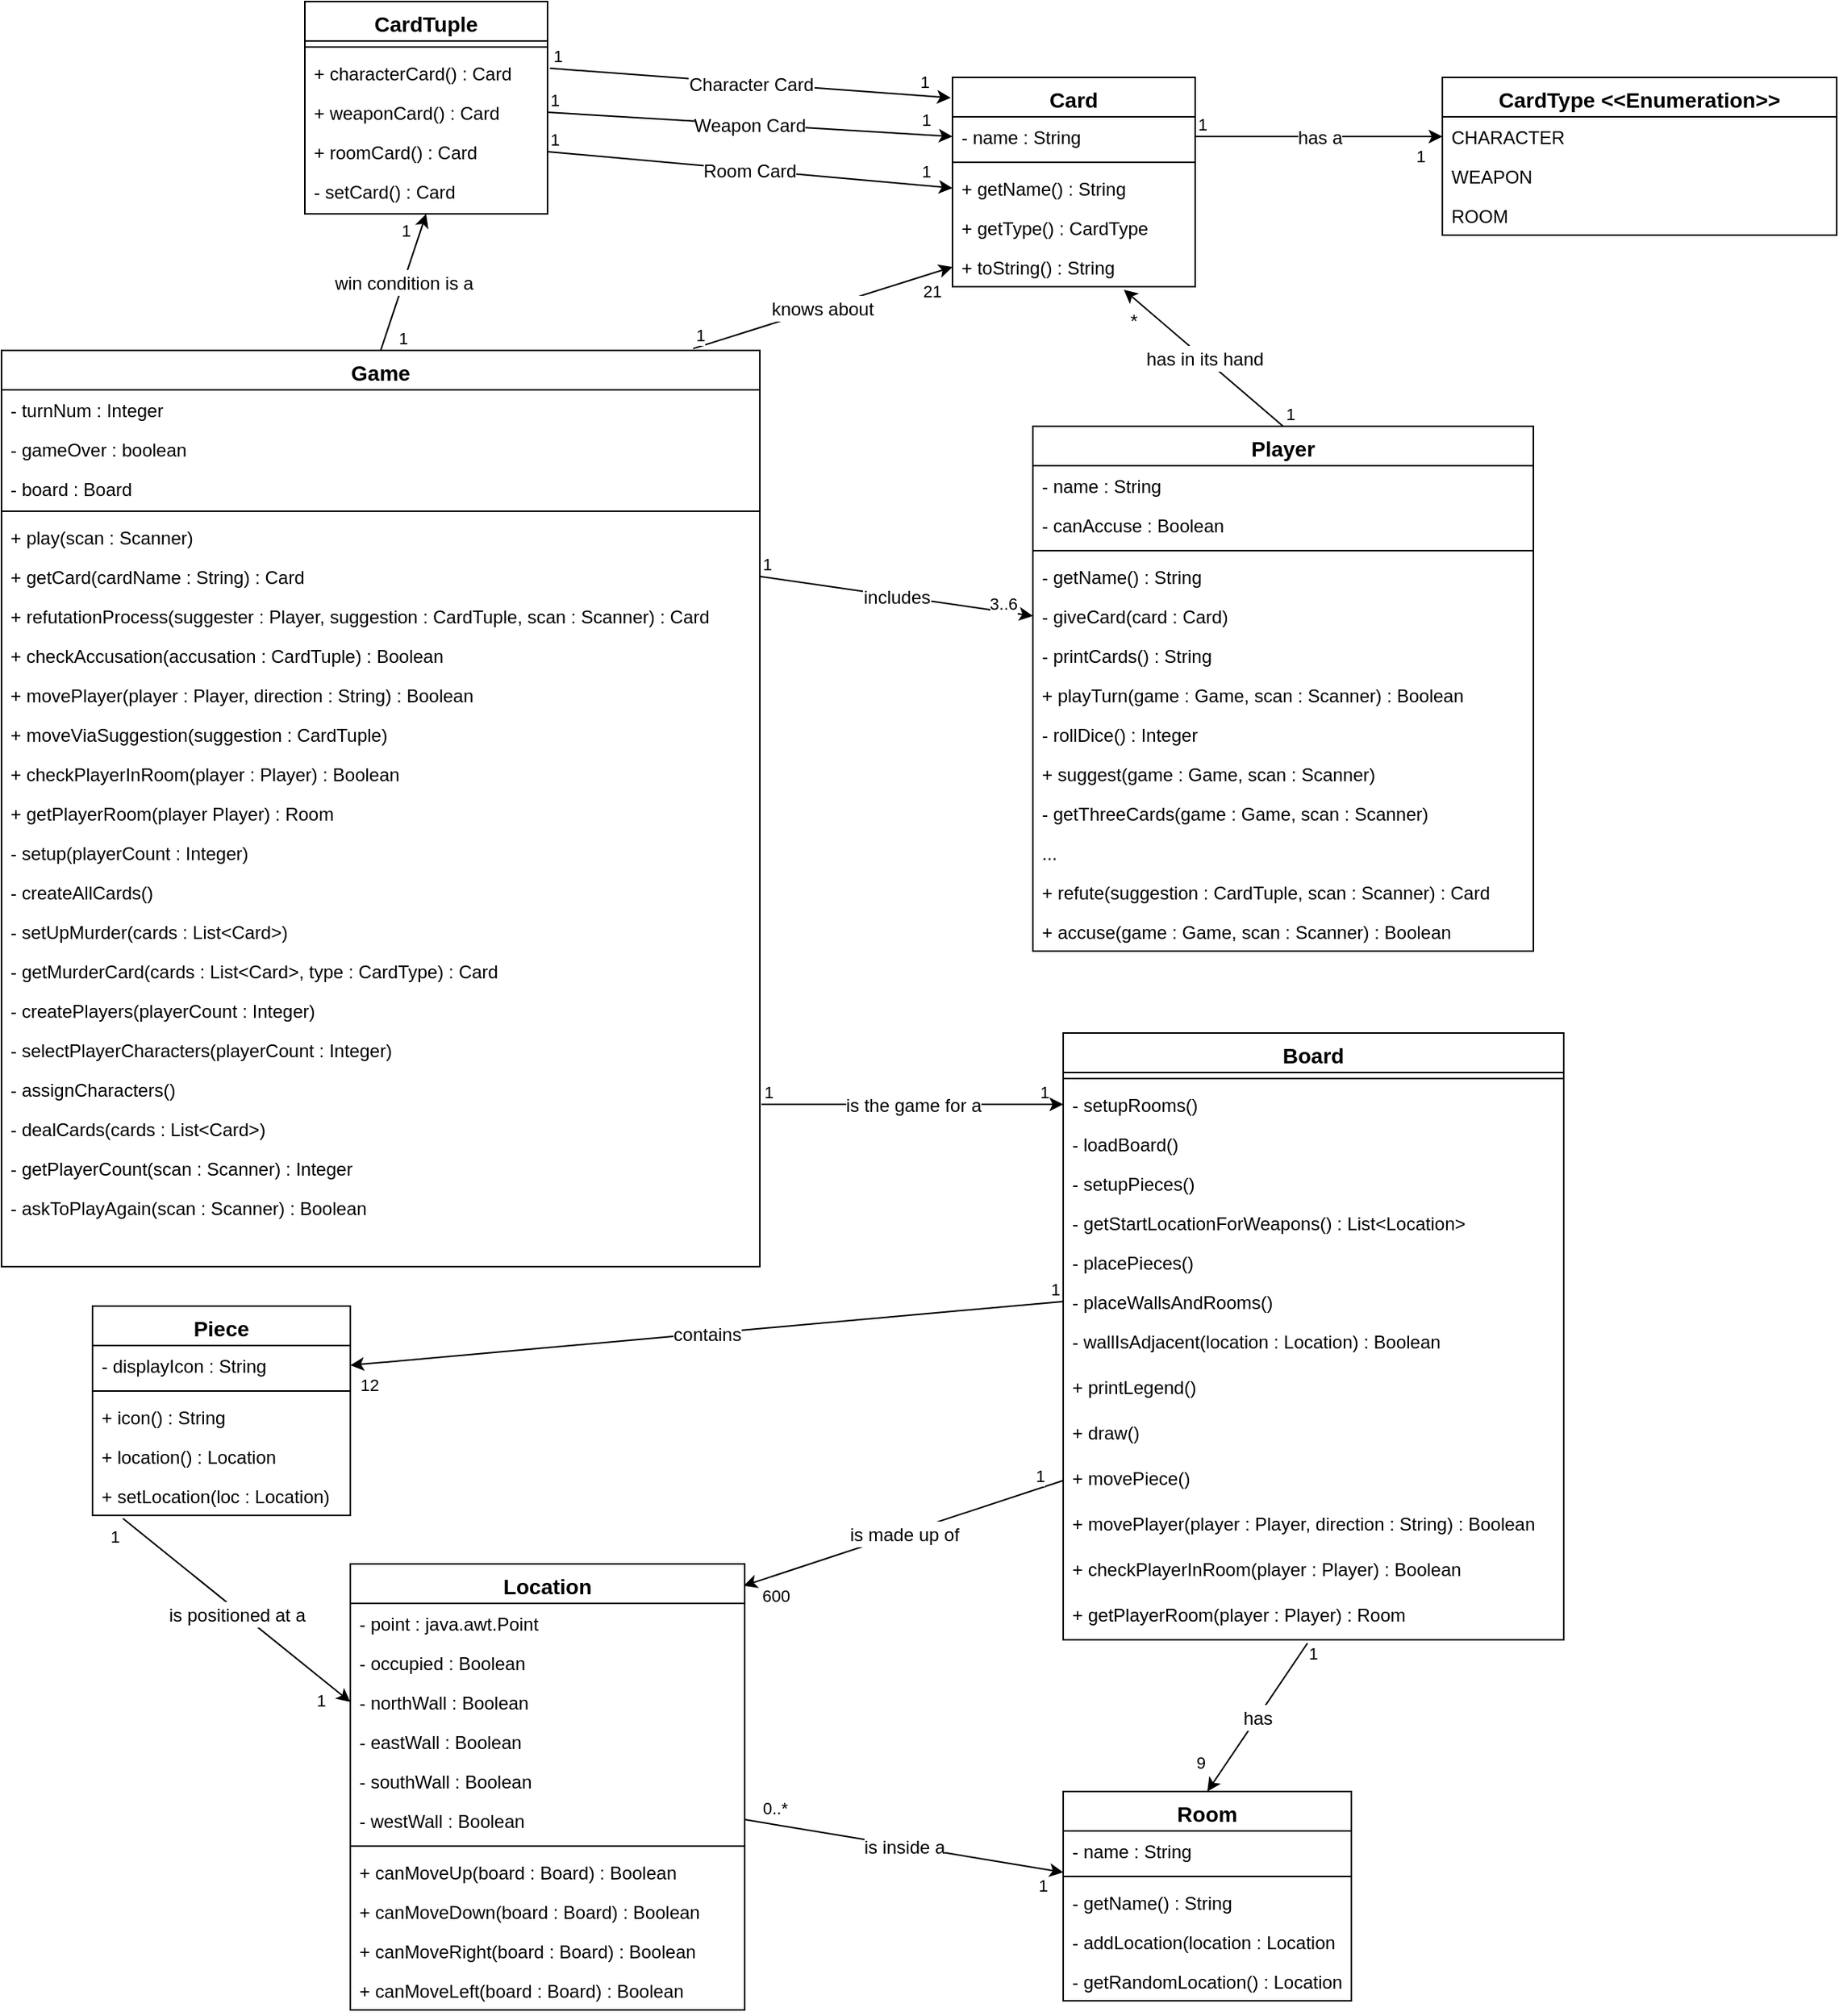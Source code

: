 <mxfile version="13.6.2" type="device"><diagram id="C5RBs43oDa-KdzZeNtuy" name="Page-1"><mxGraphModel dx="1422" dy="745" grid="1" gridSize="10" guides="1" tooltips="1" connect="1" arrows="1" fold="1" page="1" pageScale="1" pageWidth="827" pageHeight="1169" math="0" shadow="0"><root><mxCell id="WIyWlLk6GJQsqaUBKTNV-0"/><mxCell id="WIyWlLk6GJQsqaUBKTNV-1" parent="WIyWlLk6GJQsqaUBKTNV-0"/><mxCell id="0DH_V-2TAwUFJNAc5Hbn-46" value="CardTuple" style="swimlane;fontStyle=1;align=center;verticalAlign=top;childLayout=stackLayout;horizontal=1;startSize=26;horizontalStack=0;resizeParent=1;resizeLast=0;collapsible=1;marginBottom=0;rounded=0;shadow=0;strokeWidth=1;fontSize=14;" parent="WIyWlLk6GJQsqaUBKTNV-1" vertex="1"><mxGeometry x="240" y="20" width="160" height="140" as="geometry"><mxRectangle x="550" y="140" width="160" height="26" as="alternateBounds"/></mxGeometry></mxCell><mxCell id="0DH_V-2TAwUFJNAc5Hbn-52" value="" style="line;html=1;strokeWidth=1;align=left;verticalAlign=middle;spacingTop=-1;spacingLeft=3;spacingRight=3;rotatable=0;labelPosition=right;points=[];portConstraint=eastwest;" parent="0DH_V-2TAwUFJNAc5Hbn-46" vertex="1"><mxGeometry y="26" width="160" height="8" as="geometry"/></mxCell><mxCell id="0DH_V-2TAwUFJNAc5Hbn-53" value="+ characterCard() : Card" style="text;align=left;verticalAlign=top;spacingLeft=4;spacingRight=4;overflow=hidden;rotatable=0;points=[[0,0.5],[1,0.5]];portConstraint=eastwest;" parent="0DH_V-2TAwUFJNAc5Hbn-46" vertex="1"><mxGeometry y="34" width="160" height="26" as="geometry"/></mxCell><mxCell id="0DH_V-2TAwUFJNAc5Hbn-55" value="+ weaponCard() : Card" style="text;align=left;verticalAlign=top;spacingLeft=4;spacingRight=4;overflow=hidden;rotatable=0;points=[[0,0.5],[1,0.5]];portConstraint=eastwest;" parent="0DH_V-2TAwUFJNAc5Hbn-46" vertex="1"><mxGeometry y="60" width="160" height="26" as="geometry"/></mxCell><mxCell id="0DH_V-2TAwUFJNAc5Hbn-56" value="+ roomCard() : Card" style="text;align=left;verticalAlign=top;spacingLeft=4;spacingRight=4;overflow=hidden;rotatable=0;points=[[0,0.5],[1,0.5]];portConstraint=eastwest;" parent="0DH_V-2TAwUFJNAc5Hbn-46" vertex="1"><mxGeometry y="86" width="160" height="26" as="geometry"/></mxCell><mxCell id="0DH_V-2TAwUFJNAc5Hbn-57" value="- setCard() : Card" style="text;align=left;verticalAlign=top;spacingLeft=4;spacingRight=4;overflow=hidden;rotatable=0;points=[[0,0.5],[1,0.5]];portConstraint=eastwest;" parent="0DH_V-2TAwUFJNAc5Hbn-46" vertex="1"><mxGeometry y="112" width="160" height="26" as="geometry"/></mxCell><mxCell id="zkfFHV4jXpPFQw0GAbJ--0" value="Game" style="swimlane;fontStyle=1;align=center;verticalAlign=top;childLayout=stackLayout;horizontal=1;startSize=26;horizontalStack=0;resizeParent=1;resizeLast=0;collapsible=1;marginBottom=0;rounded=0;shadow=0;strokeWidth=1;fontSize=14;" parent="WIyWlLk6GJQsqaUBKTNV-1" vertex="1"><mxGeometry x="40" y="250" width="500" height="604" as="geometry"><mxRectangle x="230" y="140" width="160" height="26" as="alternateBounds"/></mxGeometry></mxCell><mxCell id="zkfFHV4jXpPFQw0GAbJ--1" value="- turnNum : Integer" style="text;align=left;verticalAlign=top;spacingLeft=4;spacingRight=4;overflow=hidden;rotatable=0;points=[[0,0.5],[1,0.5]];portConstraint=eastwest;" parent="zkfFHV4jXpPFQw0GAbJ--0" vertex="1"><mxGeometry y="26" width="500" height="26" as="geometry"/></mxCell><mxCell id="zkfFHV4jXpPFQw0GAbJ--2" value="- gameOver : boolean" style="text;align=left;verticalAlign=top;spacingLeft=4;spacingRight=4;overflow=hidden;rotatable=0;points=[[0,0.5],[1,0.5]];portConstraint=eastwest;rounded=0;shadow=0;html=0;" parent="zkfFHV4jXpPFQw0GAbJ--0" vertex="1"><mxGeometry y="52" width="500" height="26" as="geometry"/></mxCell><mxCell id="zkfFHV4jXpPFQw0GAbJ--3" value="- board : Board" style="text;align=left;verticalAlign=top;spacingLeft=4;spacingRight=4;overflow=hidden;rotatable=0;points=[[0,0.5],[1,0.5]];portConstraint=eastwest;rounded=0;shadow=0;html=0;" parent="zkfFHV4jXpPFQw0GAbJ--0" vertex="1"><mxGeometry y="78" width="500" height="24" as="geometry"/></mxCell><mxCell id="zkfFHV4jXpPFQw0GAbJ--4" value="" style="line;html=1;strokeWidth=1;align=left;verticalAlign=middle;spacingTop=-1;spacingLeft=3;spacingRight=3;rotatable=0;labelPosition=right;points=[];portConstraint=eastwest;" parent="zkfFHV4jXpPFQw0GAbJ--0" vertex="1"><mxGeometry y="102" width="500" height="8" as="geometry"/></mxCell><mxCell id="zkfFHV4jXpPFQw0GAbJ--5" value="+ play(scan : Scanner)" style="text;align=left;verticalAlign=top;spacingLeft=4;spacingRight=4;overflow=hidden;rotatable=0;points=[[0,0.5],[1,0.5]];portConstraint=eastwest;" parent="zkfFHV4jXpPFQw0GAbJ--0" vertex="1"><mxGeometry y="110" width="500" height="26" as="geometry"/></mxCell><mxCell id="nmba5wSXqL_Gif7h_KLS-8" value="+ getCard(cardName : String) : Card" style="text;align=left;verticalAlign=top;spacingLeft=4;spacingRight=4;overflow=hidden;rotatable=0;points=[[0,0.5],[1,0.5]];portConstraint=eastwest;" parent="zkfFHV4jXpPFQw0GAbJ--0" vertex="1"><mxGeometry y="136" width="500" height="26" as="geometry"/></mxCell><mxCell id="nmba5wSXqL_Gif7h_KLS-9" value="+ refutationProcess(suggester : Player, suggestion : CardTuple, scan : Scanner) : Card" style="text;align=left;verticalAlign=top;spacingLeft=4;spacingRight=4;overflow=hidden;rotatable=0;points=[[0,0.5],[1,0.5]];portConstraint=eastwest;" parent="zkfFHV4jXpPFQw0GAbJ--0" vertex="1"><mxGeometry y="162" width="500" height="26" as="geometry"/></mxCell><mxCell id="nmba5wSXqL_Gif7h_KLS-10" value="+ checkAccusation(accusation : CardTuple) : Boolean" style="text;align=left;verticalAlign=top;spacingLeft=4;spacingRight=4;overflow=hidden;rotatable=0;points=[[0,0.5],[1,0.5]];portConstraint=eastwest;" parent="zkfFHV4jXpPFQw0GAbJ--0" vertex="1"><mxGeometry y="188" width="500" height="26" as="geometry"/></mxCell><mxCell id="nmba5wSXqL_Gif7h_KLS-11" value="+ movePlayer(player : Player, direction : String) : Boolean" style="text;align=left;verticalAlign=top;spacingLeft=4;spacingRight=4;overflow=hidden;rotatable=0;points=[[0,0.5],[1,0.5]];portConstraint=eastwest;" parent="zkfFHV4jXpPFQw0GAbJ--0" vertex="1"><mxGeometry y="214" width="500" height="26" as="geometry"/></mxCell><mxCell id="nmba5wSXqL_Gif7h_KLS-12" value="+ moveViaSuggestion(suggestion : CardTuple)" style="text;align=left;verticalAlign=top;spacingLeft=4;spacingRight=4;overflow=hidden;rotatable=0;points=[[0,0.5],[1,0.5]];portConstraint=eastwest;" parent="zkfFHV4jXpPFQw0GAbJ--0" vertex="1"><mxGeometry y="240" width="500" height="26" as="geometry"/></mxCell><mxCell id="nmba5wSXqL_Gif7h_KLS-13" value="+ checkPlayerInRoom(player : Player) : Boolean" style="text;align=left;verticalAlign=top;spacingLeft=4;spacingRight=4;overflow=hidden;rotatable=0;points=[[0,0.5],[1,0.5]];portConstraint=eastwest;" parent="zkfFHV4jXpPFQw0GAbJ--0" vertex="1"><mxGeometry y="266" width="500" height="26" as="geometry"/></mxCell><mxCell id="nmba5wSXqL_Gif7h_KLS-14" value="+ getPlayerRoom(player Player) : Room" style="text;align=left;verticalAlign=top;spacingLeft=4;spacingRight=4;overflow=hidden;rotatable=0;points=[[0,0.5],[1,0.5]];portConstraint=eastwest;" parent="zkfFHV4jXpPFQw0GAbJ--0" vertex="1"><mxGeometry y="292" width="500" height="26" as="geometry"/></mxCell><mxCell id="nmba5wSXqL_Gif7h_KLS-15" value="- setup(playerCount : Integer)" style="text;align=left;verticalAlign=top;spacingLeft=4;spacingRight=4;overflow=hidden;rotatable=0;points=[[0,0.5],[1,0.5]];portConstraint=eastwest;" parent="zkfFHV4jXpPFQw0GAbJ--0" vertex="1"><mxGeometry y="318" width="500" height="26" as="geometry"/></mxCell><mxCell id="nmba5wSXqL_Gif7h_KLS-16" value="- createAllCards()" style="text;align=left;verticalAlign=top;spacingLeft=4;spacingRight=4;overflow=hidden;rotatable=0;points=[[0,0.5],[1,0.5]];portConstraint=eastwest;" parent="zkfFHV4jXpPFQw0GAbJ--0" vertex="1"><mxGeometry y="344" width="500" height="26" as="geometry"/></mxCell><mxCell id="nmba5wSXqL_Gif7h_KLS-17" value="- setUpMurder(cards : List&lt;Card&gt;)" style="text;align=left;verticalAlign=top;spacingLeft=4;spacingRight=4;overflow=hidden;rotatable=0;points=[[0,0.5],[1,0.5]];portConstraint=eastwest;" parent="zkfFHV4jXpPFQw0GAbJ--0" vertex="1"><mxGeometry y="370" width="500" height="26" as="geometry"/></mxCell><mxCell id="nmba5wSXqL_Gif7h_KLS-18" value="- getMurderCard(cards : List&lt;Card&gt;, type : CardType) : Card" style="text;align=left;verticalAlign=top;spacingLeft=4;spacingRight=4;overflow=hidden;rotatable=0;points=[[0,0.5],[1,0.5]];portConstraint=eastwest;" parent="zkfFHV4jXpPFQw0GAbJ--0" vertex="1"><mxGeometry y="396" width="500" height="26" as="geometry"/></mxCell><mxCell id="nmba5wSXqL_Gif7h_KLS-19" value="- createPlayers(playerCount : Integer)" style="text;align=left;verticalAlign=top;spacingLeft=4;spacingRight=4;overflow=hidden;rotatable=0;points=[[0,0.5],[1,0.5]];portConstraint=eastwest;" parent="zkfFHV4jXpPFQw0GAbJ--0" vertex="1"><mxGeometry y="422" width="500" height="26" as="geometry"/></mxCell><mxCell id="nmba5wSXqL_Gif7h_KLS-20" value="- selectPlayerCharacters(playerCount : Integer)" style="text;align=left;verticalAlign=top;spacingLeft=4;spacingRight=4;overflow=hidden;rotatable=0;points=[[0,0.5],[1,0.5]];portConstraint=eastwest;" parent="zkfFHV4jXpPFQw0GAbJ--0" vertex="1"><mxGeometry y="448" width="500" height="26" as="geometry"/></mxCell><mxCell id="nmba5wSXqL_Gif7h_KLS-21" value="- assignCharacters()" style="text;align=left;verticalAlign=top;spacingLeft=4;spacingRight=4;overflow=hidden;rotatable=0;points=[[0,0.5],[1,0.5]];portConstraint=eastwest;" parent="zkfFHV4jXpPFQw0GAbJ--0" vertex="1"><mxGeometry y="474" width="500" height="26" as="geometry"/></mxCell><mxCell id="nmba5wSXqL_Gif7h_KLS-22" value="- dealCards(cards : List&lt;Card&gt;)" style="text;align=left;verticalAlign=top;spacingLeft=4;spacingRight=4;overflow=hidden;rotatable=0;points=[[0,0.5],[1,0.5]];portConstraint=eastwest;" parent="zkfFHV4jXpPFQw0GAbJ--0" vertex="1"><mxGeometry y="500" width="500" height="26" as="geometry"/></mxCell><mxCell id="nmba5wSXqL_Gif7h_KLS-23" value="- getPlayerCount(scan : Scanner) : Integer" style="text;align=left;verticalAlign=top;spacingLeft=4;spacingRight=4;overflow=hidden;rotatable=0;points=[[0,0.5],[1,0.5]];portConstraint=eastwest;" parent="zkfFHV4jXpPFQw0GAbJ--0" vertex="1"><mxGeometry y="526" width="500" height="26" as="geometry"/></mxCell><mxCell id="nmba5wSXqL_Gif7h_KLS-24" value="- askToPlayAgain(scan : Scanner) : Boolean" style="text;align=left;verticalAlign=top;spacingLeft=4;spacingRight=4;overflow=hidden;rotatable=0;points=[[0,0.5],[1,0.5]];portConstraint=eastwest;" parent="zkfFHV4jXpPFQw0GAbJ--0" vertex="1"><mxGeometry y="552" width="500" height="26" as="geometry"/></mxCell><mxCell id="0DH_V-2TAwUFJNAc5Hbn-38" value="&lt;span style=&quot;font-size: 12px&quot;&gt;is inside a&lt;/span&gt;" style="endArrow=classic;html=1;fontSize=14;" parent="WIyWlLk6GJQsqaUBKTNV-1" source="0DH_V-2TAwUFJNAc5Hbn-11" target="0DH_V-2TAwUFJNAc5Hbn-31" edge="1"><mxGeometry relative="1" as="geometry"><mxPoint x="830" y="1000" as="sourcePoint"/><mxPoint x="990" y="1000" as="targetPoint"/></mxGeometry></mxCell><mxCell id="0DH_V-2TAwUFJNAc5Hbn-40" value="0..*" style="edgeLabel;resizable=0;html=1;align=left;verticalAlign=bottom;" parent="0DH_V-2TAwUFJNAc5Hbn-38" connectable="0" vertex="1"><mxGeometry x="-1" relative="1" as="geometry"><mxPoint x="10" y="1" as="offset"/></mxGeometry></mxCell><mxCell id="0DH_V-2TAwUFJNAc5Hbn-41" value="1" style="edgeLabel;resizable=0;html=1;align=right;verticalAlign=bottom;" parent="0DH_V-2TAwUFJNAc5Hbn-38" connectable="0" vertex="1"><mxGeometry x="1" relative="1" as="geometry"><mxPoint x="-9.78" y="16.77" as="offset"/></mxGeometry></mxCell><mxCell id="nmba5wSXqL_Gif7h_KLS-38" value="Card" style="swimlane;fontStyle=1;align=center;verticalAlign=top;childLayout=stackLayout;horizontal=1;startSize=26;horizontalStack=0;resizeParent=1;resizeLast=0;collapsible=1;marginBottom=0;rounded=0;shadow=0;strokeWidth=1;fontSize=14;" parent="WIyWlLk6GJQsqaUBKTNV-1" vertex="1"><mxGeometry x="667" y="70" width="160" height="138" as="geometry"><mxRectangle x="130" y="380" width="160" height="26" as="alternateBounds"/></mxGeometry></mxCell><mxCell id="nmba5wSXqL_Gif7h_KLS-39" value="- name : String" style="text;align=left;verticalAlign=top;spacingLeft=4;spacingRight=4;overflow=hidden;rotatable=0;points=[[0,0.5],[1,0.5]];portConstraint=eastwest;" parent="nmba5wSXqL_Gif7h_KLS-38" vertex="1"><mxGeometry y="26" width="160" height="26" as="geometry"/></mxCell><mxCell id="nmba5wSXqL_Gif7h_KLS-41" value="" style="line;html=1;strokeWidth=1;align=left;verticalAlign=middle;spacingTop=-1;spacingLeft=3;spacingRight=3;rotatable=0;labelPosition=right;points=[];portConstraint=eastwest;" parent="nmba5wSXqL_Gif7h_KLS-38" vertex="1"><mxGeometry y="52" width="160" height="8" as="geometry"/></mxCell><mxCell id="nmba5wSXqL_Gif7h_KLS-42" value="+ getName() : String" style="text;align=left;verticalAlign=top;spacingLeft=4;spacingRight=4;overflow=hidden;rotatable=0;points=[[0,0.5],[1,0.5]];portConstraint=eastwest;fontStyle=0" parent="nmba5wSXqL_Gif7h_KLS-38" vertex="1"><mxGeometry y="60" width="160" height="26" as="geometry"/></mxCell><mxCell id="nmba5wSXqL_Gif7h_KLS-43" value="+ getType() : CardType" style="text;align=left;verticalAlign=top;spacingLeft=4;spacingRight=4;overflow=hidden;rotatable=0;points=[[0,0.5],[1,0.5]];portConstraint=eastwest;" parent="nmba5wSXqL_Gif7h_KLS-38" vertex="1"><mxGeometry y="86" width="160" height="26" as="geometry"/></mxCell><mxCell id="nmba5wSXqL_Gif7h_KLS-45" value="+ toString() : String" style="text;align=left;verticalAlign=top;spacingLeft=4;spacingRight=4;overflow=hidden;rotatable=0;points=[[0,0.5],[1,0.5]];portConstraint=eastwest;" parent="nmba5wSXqL_Gif7h_KLS-38" vertex="1"><mxGeometry y="112" width="160" height="26" as="geometry"/></mxCell><mxCell id="zkfFHV4jXpPFQw0GAbJ--6" value="CardType &lt;&lt;Enumeration&gt;&gt;" style="swimlane;fontStyle=1;align=center;verticalAlign=top;childLayout=stackLayout;horizontal=1;startSize=26;horizontalStack=0;resizeParent=1;resizeLast=0;collapsible=1;marginBottom=0;rounded=0;shadow=0;strokeWidth=1;fontSize=14;" parent="WIyWlLk6GJQsqaUBKTNV-1" vertex="1"><mxGeometry x="990" y="70" width="260" height="104" as="geometry"><mxRectangle x="130" y="380" width="160" height="26" as="alternateBounds"/></mxGeometry></mxCell><mxCell id="zkfFHV4jXpPFQw0GAbJ--7" value="CHARACTER" style="text;align=left;verticalAlign=top;spacingLeft=4;spacingRight=4;overflow=hidden;rotatable=0;points=[[0,0.5],[1,0.5]];portConstraint=eastwest;" parent="zkfFHV4jXpPFQw0GAbJ--6" vertex="1"><mxGeometry y="26" width="260" height="26" as="geometry"/></mxCell><mxCell id="zkfFHV4jXpPFQw0GAbJ--8" value="WEAPON" style="text;align=left;verticalAlign=top;spacingLeft=4;spacingRight=4;overflow=hidden;rotatable=0;points=[[0,0.5],[1,0.5]];portConstraint=eastwest;rounded=0;shadow=0;html=0;" parent="zkfFHV4jXpPFQw0GAbJ--6" vertex="1"><mxGeometry y="52" width="260" height="26" as="geometry"/></mxCell><mxCell id="nmba5wSXqL_Gif7h_KLS-31" value="ROOM" style="text;align=left;verticalAlign=top;spacingLeft=4;spacingRight=4;overflow=hidden;rotatable=0;points=[[0,0.5],[1,0.5]];portConstraint=eastwest;rounded=0;shadow=0;html=0;" parent="zkfFHV4jXpPFQw0GAbJ--6" vertex="1"><mxGeometry y="78" width="260" height="26" as="geometry"/></mxCell><mxCell id="0DH_V-2TAwUFJNAc5Hbn-94" value="&lt;span style=&quot;font-size: 12px&quot;&gt;includes&lt;/span&gt;" style="endArrow=classic;html=1;fontSize=14;exitX=1;exitY=0.5;exitDx=0;exitDy=0;entryX=0;entryY=0.5;entryDx=0;entryDy=0;" parent="WIyWlLk6GJQsqaUBKTNV-1" source="nmba5wSXqL_Gif7h_KLS-8" target="0DH_V-2TAwUFJNAc5Hbn-84" edge="1"><mxGeometry relative="1" as="geometry"><mxPoint x="620" y="570" as="sourcePoint"/><mxPoint x="780" y="570" as="targetPoint"/></mxGeometry></mxCell><mxCell id="0DH_V-2TAwUFJNAc5Hbn-96" value="1" style="edgeLabel;resizable=0;html=1;align=left;verticalAlign=bottom;" parent="0DH_V-2TAwUFJNAc5Hbn-94" connectable="0" vertex="1"><mxGeometry x="-1" relative="1" as="geometry"/></mxCell><mxCell id="0DH_V-2TAwUFJNAc5Hbn-97" value="3..6" style="edgeLabel;resizable=0;html=1;align=right;verticalAlign=bottom;" parent="0DH_V-2TAwUFJNAc5Hbn-94" connectable="0" vertex="1"><mxGeometry x="1" relative="1" as="geometry"><mxPoint x="-9.77" as="offset"/></mxGeometry></mxCell><mxCell id="0DH_V-2TAwUFJNAc5Hbn-98" value="&lt;span style=&quot;font-size: 12px&quot;&gt;knows about&lt;/span&gt;" style="endArrow=classic;html=1;fontSize=14;exitX=0.912;exitY=-0.002;exitDx=0;exitDy=0;entryX=0;entryY=0.5;entryDx=0;entryDy=0;exitPerimeter=0;" parent="WIyWlLk6GJQsqaUBKTNV-1" source="zkfFHV4jXpPFQw0GAbJ--0" target="nmba5wSXqL_Gif7h_KLS-45" edge="1"><mxGeometry relative="1" as="geometry"><mxPoint x="560" y="390" as="sourcePoint"/><mxPoint x="720" y="390" as="targetPoint"/></mxGeometry></mxCell><mxCell id="0DH_V-2TAwUFJNAc5Hbn-100" value="1" style="edgeLabel;resizable=0;html=1;align=left;verticalAlign=bottom;" parent="0DH_V-2TAwUFJNAc5Hbn-98" connectable="0" vertex="1"><mxGeometry x="-1" relative="1" as="geometry"/></mxCell><mxCell id="0DH_V-2TAwUFJNAc5Hbn-101" value="21" style="edgeLabel;resizable=0;html=1;align=right;verticalAlign=bottom;" parent="0DH_V-2TAwUFJNAc5Hbn-98" connectable="0" vertex="1"><mxGeometry x="1" relative="1" as="geometry"><mxPoint x="-6.8" y="24.94" as="offset"/></mxGeometry></mxCell><mxCell id="0DH_V-2TAwUFJNAc5Hbn-102" value="&lt;font style=&quot;font-size: 12px&quot;&gt;win condition is a&lt;/font&gt;" style="endArrow=classic;html=1;fontSize=14;exitX=0.5;exitY=0;exitDx=0;exitDy=0;entryX=0.5;entryY=1;entryDx=0;entryDy=0;" parent="WIyWlLk6GJQsqaUBKTNV-1" source="zkfFHV4jXpPFQw0GAbJ--0" target="0DH_V-2TAwUFJNAc5Hbn-46" edge="1"><mxGeometry relative="1" as="geometry"><mxPoint x="610" y="370" as="sourcePoint"/><mxPoint x="770" y="370" as="targetPoint"/></mxGeometry></mxCell><mxCell id="0DH_V-2TAwUFJNAc5Hbn-104" value="1" style="edgeLabel;resizable=0;html=1;align=left;verticalAlign=bottom;" parent="0DH_V-2TAwUFJNAc5Hbn-102" connectable="0" vertex="1"><mxGeometry x="-1" relative="1" as="geometry"><mxPoint x="10" as="offset"/></mxGeometry></mxCell><mxCell id="0DH_V-2TAwUFJNAc5Hbn-105" value="1" style="edgeLabel;resizable=0;html=1;align=right;verticalAlign=bottom;" parent="0DH_V-2TAwUFJNAc5Hbn-102" connectable="0" vertex="1"><mxGeometry x="1" relative="1" as="geometry"><mxPoint x="-9.83" y="19.75" as="offset"/></mxGeometry></mxCell><mxCell id="0DH_V-2TAwUFJNAc5Hbn-113" value="&lt;font style=&quot;font-size: 12px&quot;&gt;has a&lt;/font&gt;" style="endArrow=classic;html=1;fontSize=14;entryX=0;entryY=0.5;entryDx=0;entryDy=0;exitX=1;exitY=0.5;exitDx=0;exitDy=0;" parent="WIyWlLk6GJQsqaUBKTNV-1" source="nmba5wSXqL_Gif7h_KLS-39" target="zkfFHV4jXpPFQw0GAbJ--7" edge="1"><mxGeometry relative="1" as="geometry"><mxPoint x="600" y="30" as="sourcePoint"/><mxPoint x="620" y="130" as="targetPoint"/></mxGeometry></mxCell><mxCell id="0DH_V-2TAwUFJNAc5Hbn-115" value="1" style="edgeLabel;resizable=0;html=1;align=left;verticalAlign=bottom;" parent="0DH_V-2TAwUFJNAc5Hbn-113" connectable="0" vertex="1"><mxGeometry x="-1" relative="1" as="geometry"><mxPoint as="offset"/></mxGeometry></mxCell><mxCell id="0DH_V-2TAwUFJNAc5Hbn-116" value="1" style="edgeLabel;resizable=0;html=1;align=right;verticalAlign=bottom;" parent="0DH_V-2TAwUFJNAc5Hbn-113" connectable="0" vertex="1"><mxGeometry x="1" relative="1" as="geometry"><mxPoint x="-10.2" y="21" as="offset"/></mxGeometry></mxCell><mxCell id="0DH_V-2TAwUFJNAc5Hbn-117" value="&lt;font style=&quot;font-size: 12px&quot;&gt;has in its hand&lt;/font&gt;" style="endArrow=classic;html=1;fontSize=14;exitX=0.5;exitY=0;exitDx=0;exitDy=0;" parent="WIyWlLk6GJQsqaUBKTNV-1" source="0DH_V-2TAwUFJNAc5Hbn-76" edge="1"><mxGeometry relative="1" as="geometry"><mxPoint x="520" y="420" as="sourcePoint"/><mxPoint x="780" y="210" as="targetPoint"/></mxGeometry></mxCell><mxCell id="0DH_V-2TAwUFJNAc5Hbn-119" value="1" style="edgeLabel;resizable=0;html=1;align=left;verticalAlign=bottom;" parent="0DH_V-2TAwUFJNAc5Hbn-117" connectable="0" vertex="1"><mxGeometry x="-1" relative="1" as="geometry"/></mxCell><mxCell id="0DH_V-2TAwUFJNAc5Hbn-120" value="&lt;font style=&quot;font-size: 12px&quot;&gt;*&lt;/font&gt;" style="edgeLabel;resizable=0;html=1;align=right;verticalAlign=bottom;" parent="0DH_V-2TAwUFJNAc5Hbn-117" connectable="0" vertex="1"><mxGeometry x="1" relative="1" as="geometry"><mxPoint x="9.87" y="29.88" as="offset"/></mxGeometry></mxCell><mxCell id="0DH_V-2TAwUFJNAc5Hbn-121" value="&lt;font style=&quot;font-size: 12px&quot;&gt;Character Card&lt;/font&gt;" style="endArrow=classic;html=1;fontSize=14;entryX=-0.007;entryY=0.098;entryDx=0;entryDy=0;entryPerimeter=0;exitX=1.01;exitY=0.386;exitDx=0;exitDy=0;exitPerimeter=0;" parent="WIyWlLk6GJQsqaUBKTNV-1" source="0DH_V-2TAwUFJNAc5Hbn-53" target="nmba5wSXqL_Gif7h_KLS-38" edge="1"><mxGeometry relative="1" as="geometry"><mxPoint x="414" y="47.572" as="sourcePoint"/><mxPoint x="677.16" y="69.998" as="targetPoint"/></mxGeometry></mxCell><mxCell id="0DH_V-2TAwUFJNAc5Hbn-122" value="1" style="edgeLabel;resizable=0;html=1;align=left;verticalAlign=bottom;" parent="0DH_V-2TAwUFJNAc5Hbn-121" connectable="0" vertex="1"><mxGeometry x="-1" relative="1" as="geometry"><mxPoint as="offset"/></mxGeometry></mxCell><mxCell id="0DH_V-2TAwUFJNAc5Hbn-123" value="1" style="edgeLabel;resizable=0;html=1;align=right;verticalAlign=bottom;" parent="0DH_V-2TAwUFJNAc5Hbn-121" connectable="0" vertex="1"><mxGeometry x="1" relative="1" as="geometry"><mxPoint x="-13.33" y="-2.44" as="offset"/></mxGeometry></mxCell><mxCell id="0DH_V-2TAwUFJNAc5Hbn-124" value="&lt;font style=&quot;font-size: 12px&quot;&gt;Weapon Card&lt;/font&gt;" style="endArrow=classic;html=1;fontSize=14;entryX=0;entryY=0.5;entryDx=0;entryDy=0;exitX=1;exitY=0.5;exitDx=0;exitDy=0;" parent="WIyWlLk6GJQsqaUBKTNV-1" source="0DH_V-2TAwUFJNAc5Hbn-55" target="nmba5wSXqL_Gif7h_KLS-39" edge="1"><mxGeometry relative="1" as="geometry"><mxPoint x="414.0" y="89.996" as="sourcePoint"/><mxPoint x="678.28" y="109.484" as="targetPoint"/></mxGeometry></mxCell><mxCell id="0DH_V-2TAwUFJNAc5Hbn-125" value="1" style="edgeLabel;resizable=0;html=1;align=left;verticalAlign=bottom;" parent="0DH_V-2TAwUFJNAc5Hbn-124" connectable="0" vertex="1"><mxGeometry x="-1" relative="1" as="geometry"><mxPoint as="offset"/></mxGeometry></mxCell><mxCell id="0DH_V-2TAwUFJNAc5Hbn-126" value="1" style="edgeLabel;resizable=0;html=1;align=right;verticalAlign=bottom;" parent="0DH_V-2TAwUFJNAc5Hbn-124" connectable="0" vertex="1"><mxGeometry x="1" relative="1" as="geometry"><mxPoint x="-13.33" y="-2.44" as="offset"/></mxGeometry></mxCell><mxCell id="0DH_V-2TAwUFJNAc5Hbn-127" value="&lt;font style=&quot;font-size: 12px&quot;&gt;Room Card&lt;/font&gt;" style="endArrow=classic;html=1;fontSize=14;entryX=0;entryY=0.5;entryDx=0;entryDy=0;exitX=1;exitY=0.5;exitDx=0;exitDy=0;" parent="WIyWlLk6GJQsqaUBKTNV-1" source="0DH_V-2TAwUFJNAc5Hbn-56" target="nmba5wSXqL_Gif7h_KLS-42" edge="1"><mxGeometry relative="1" as="geometry"><mxPoint x="421.6" y="84.036" as="sourcePoint"/><mxPoint x="685.88" y="103.524" as="targetPoint"/></mxGeometry></mxCell><mxCell id="0DH_V-2TAwUFJNAc5Hbn-128" value="1" style="edgeLabel;resizable=0;html=1;align=left;verticalAlign=bottom;" parent="0DH_V-2TAwUFJNAc5Hbn-127" connectable="0" vertex="1"><mxGeometry x="-1" relative="1" as="geometry"><mxPoint as="offset"/></mxGeometry></mxCell><mxCell id="0DH_V-2TAwUFJNAc5Hbn-129" value="1" style="edgeLabel;resizable=0;html=1;align=right;verticalAlign=bottom;" parent="0DH_V-2TAwUFJNAc5Hbn-127" connectable="0" vertex="1"><mxGeometry x="1" relative="1" as="geometry"><mxPoint x="-13.33" y="-2.44" as="offset"/></mxGeometry></mxCell><mxCell id="0DH_V-2TAwUFJNAc5Hbn-76" value="Player" style="swimlane;fontStyle=1;align=center;verticalAlign=top;childLayout=stackLayout;horizontal=1;startSize=26;horizontalStack=0;resizeParent=1;resizeLast=0;collapsible=1;marginBottom=0;rounded=0;shadow=0;strokeWidth=1;fontSize=14;" parent="WIyWlLk6GJQsqaUBKTNV-1" vertex="1"><mxGeometry x="720" y="300" width="330" height="346" as="geometry"><mxRectangle x="550" y="140" width="160" height="26" as="alternateBounds"/></mxGeometry></mxCell><mxCell id="0DH_V-2TAwUFJNAc5Hbn-77" value="- name : String" style="text;align=left;verticalAlign=top;spacingLeft=4;spacingRight=4;overflow=hidden;rotatable=0;points=[[0,0.5],[1,0.5]];portConstraint=eastwest;" parent="0DH_V-2TAwUFJNAc5Hbn-76" vertex="1"><mxGeometry y="26" width="330" height="26" as="geometry"/></mxCell><mxCell id="0DH_V-2TAwUFJNAc5Hbn-78" value="- canAccuse : Boolean" style="text;align=left;verticalAlign=top;spacingLeft=4;spacingRight=4;overflow=hidden;rotatable=0;points=[[0,0.5],[1,0.5]];portConstraint=eastwest;rounded=0;shadow=0;html=0;" parent="0DH_V-2TAwUFJNAc5Hbn-76" vertex="1"><mxGeometry y="52" width="330" height="26" as="geometry"/></mxCell><mxCell id="0DH_V-2TAwUFJNAc5Hbn-82" value="" style="line;html=1;strokeWidth=1;align=left;verticalAlign=middle;spacingTop=-1;spacingLeft=3;spacingRight=3;rotatable=0;labelPosition=right;points=[];portConstraint=eastwest;" parent="0DH_V-2TAwUFJNAc5Hbn-76" vertex="1"><mxGeometry y="78" width="330" height="8" as="geometry"/></mxCell><mxCell id="0DH_V-2TAwUFJNAc5Hbn-83" value="- getName() : String" style="text;align=left;verticalAlign=top;spacingLeft=4;spacingRight=4;overflow=hidden;rotatable=0;points=[[0,0.5],[1,0.5]];portConstraint=eastwest;" parent="0DH_V-2TAwUFJNAc5Hbn-76" vertex="1"><mxGeometry y="86" width="330" height="26" as="geometry"/></mxCell><mxCell id="0DH_V-2TAwUFJNAc5Hbn-84" value="- giveCard(card : Card)" style="text;align=left;verticalAlign=top;spacingLeft=4;spacingRight=4;overflow=hidden;rotatable=0;points=[[0,0.5],[1,0.5]];portConstraint=eastwest;" parent="0DH_V-2TAwUFJNAc5Hbn-76" vertex="1"><mxGeometry y="112" width="330" height="26" as="geometry"/></mxCell><mxCell id="0DH_V-2TAwUFJNAc5Hbn-90" value="- printCards() : String" style="text;align=left;verticalAlign=top;spacingLeft=4;spacingRight=4;overflow=hidden;rotatable=0;points=[[0,0.5],[1,0.5]];portConstraint=eastwest;" parent="0DH_V-2TAwUFJNAc5Hbn-76" vertex="1"><mxGeometry y="138" width="330" height="26" as="geometry"/></mxCell><mxCell id="0DH_V-2TAwUFJNAc5Hbn-85" value="+ playTurn(game : Game, scan : Scanner) : Boolean" style="text;align=left;verticalAlign=top;spacingLeft=4;spacingRight=4;overflow=hidden;rotatable=0;points=[[0,0.5],[1,0.5]];portConstraint=eastwest;" parent="0DH_V-2TAwUFJNAc5Hbn-76" vertex="1"><mxGeometry y="164" width="330" height="26" as="geometry"/></mxCell><mxCell id="0DH_V-2TAwUFJNAc5Hbn-86" value="- rollDice() : Integer" style="text;align=left;verticalAlign=top;spacingLeft=4;spacingRight=4;overflow=hidden;rotatable=0;points=[[0,0.5],[1,0.5]];portConstraint=eastwest;" parent="0DH_V-2TAwUFJNAc5Hbn-76" vertex="1"><mxGeometry y="190" width="330" height="26" as="geometry"/></mxCell><mxCell id="0DH_V-2TAwUFJNAc5Hbn-87" value="+ suggest(game : Game, scan : Scanner)" style="text;align=left;verticalAlign=top;spacingLeft=4;spacingRight=4;overflow=hidden;rotatable=0;points=[[0,0.5],[1,0.5]];portConstraint=eastwest;" parent="0DH_V-2TAwUFJNAc5Hbn-76" vertex="1"><mxGeometry y="216" width="330" height="26" as="geometry"/></mxCell><mxCell id="0DH_V-2TAwUFJNAc5Hbn-88" value="- getThreeCards(game : Game, scan : Scanner)" style="text;align=left;verticalAlign=top;spacingLeft=4;spacingRight=4;overflow=hidden;rotatable=0;points=[[0,0.5],[1,0.5]];portConstraint=eastwest;" parent="0DH_V-2TAwUFJNAc5Hbn-76" vertex="1"><mxGeometry y="242" width="330" height="26" as="geometry"/></mxCell><mxCell id="0DH_V-2TAwUFJNAc5Hbn-91" value="..." style="text;align=left;verticalAlign=top;spacingLeft=4;spacingRight=4;overflow=hidden;rotatable=0;points=[[0,0.5],[1,0.5]];portConstraint=eastwest;" parent="0DH_V-2TAwUFJNAc5Hbn-76" vertex="1"><mxGeometry y="268" width="330" height="26" as="geometry"/></mxCell><mxCell id="0DH_V-2TAwUFJNAc5Hbn-92" value="+ refute(suggestion : CardTuple, scan : Scanner) : Card" style="text;align=left;verticalAlign=top;spacingLeft=4;spacingRight=4;overflow=hidden;rotatable=0;points=[[0,0.5],[1,0.5]];portConstraint=eastwest;" parent="0DH_V-2TAwUFJNAc5Hbn-76" vertex="1"><mxGeometry y="294" width="330" height="26" as="geometry"/></mxCell><mxCell id="0DH_V-2TAwUFJNAc5Hbn-93" value="+ accuse(game : Game, scan : Scanner) : Boolean" style="text;align=left;verticalAlign=top;spacingLeft=4;spacingRight=4;overflow=hidden;rotatable=0;points=[[0,0.5],[1,0.5]];portConstraint=eastwest;" parent="0DH_V-2TAwUFJNAc5Hbn-76" vertex="1"><mxGeometry y="320" width="330" height="26" as="geometry"/></mxCell><mxCell id="0DH_V-2TAwUFJNAc5Hbn-141" value="&lt;font style=&quot;font-size: 12px&quot;&gt;is the game for a&lt;/font&gt;" style="endArrow=classic;html=1;fontSize=14;entryX=0;entryY=0.5;entryDx=0;entryDy=0;" parent="WIyWlLk6GJQsqaUBKTNV-1" target="zkfFHV4jXpPFQw0GAbJ--24" edge="1"><mxGeometry relative="1" as="geometry"><mxPoint x="541" y="747" as="sourcePoint"/><mxPoint x="710" y="750" as="targetPoint"/></mxGeometry></mxCell><mxCell id="0DH_V-2TAwUFJNAc5Hbn-143" value="1" style="edgeLabel;resizable=0;html=1;align=left;verticalAlign=bottom;" parent="0DH_V-2TAwUFJNAc5Hbn-141" connectable="0" vertex="1"><mxGeometry x="-1" relative="1" as="geometry"/></mxCell><mxCell id="0DH_V-2TAwUFJNAc5Hbn-144" value="1" style="edgeLabel;resizable=0;html=1;align=right;verticalAlign=bottom;" parent="0DH_V-2TAwUFJNAc5Hbn-141" connectable="0" vertex="1"><mxGeometry x="1" relative="1" as="geometry"><mxPoint x="-8.28" as="offset"/></mxGeometry></mxCell><mxCell id="zkfFHV4jXpPFQw0GAbJ--17" value="Board" style="swimlane;fontStyle=1;align=center;verticalAlign=top;childLayout=stackLayout;horizontal=1;startSize=26;horizontalStack=0;resizeParent=1;resizeLast=0;collapsible=1;marginBottom=0;rounded=0;shadow=0;strokeWidth=1;fontSize=14;" parent="WIyWlLk6GJQsqaUBKTNV-1" vertex="1"><mxGeometry x="740" y="700" width="330" height="400" as="geometry"><mxRectangle x="550" y="140" width="160" height="26" as="alternateBounds"/></mxGeometry></mxCell><mxCell id="zkfFHV4jXpPFQw0GAbJ--23" value="" style="line;html=1;strokeWidth=1;align=left;verticalAlign=middle;spacingTop=-1;spacingLeft=3;spacingRight=3;rotatable=0;labelPosition=right;points=[];portConstraint=eastwest;" parent="zkfFHV4jXpPFQw0GAbJ--17" vertex="1"><mxGeometry y="26" width="330" height="8" as="geometry"/></mxCell><mxCell id="zkfFHV4jXpPFQw0GAbJ--24" value="- setupRooms()" style="text;align=left;verticalAlign=top;spacingLeft=4;spacingRight=4;overflow=hidden;rotatable=0;points=[[0,0.5],[1,0.5]];portConstraint=eastwest;" parent="zkfFHV4jXpPFQw0GAbJ--17" vertex="1"><mxGeometry y="34" width="330" height="26" as="geometry"/></mxCell><mxCell id="zkfFHV4jXpPFQw0GAbJ--25" value="- loadBoard()" style="text;align=left;verticalAlign=top;spacingLeft=4;spacingRight=4;overflow=hidden;rotatable=0;points=[[0,0.5],[1,0.5]];portConstraint=eastwest;" parent="zkfFHV4jXpPFQw0GAbJ--17" vertex="1"><mxGeometry y="60" width="330" height="26" as="geometry"/></mxCell><mxCell id="0DH_V-2TAwUFJNAc5Hbn-130" value="- setupPieces()" style="text;align=left;verticalAlign=top;spacingLeft=4;spacingRight=4;overflow=hidden;rotatable=0;points=[[0,0.5],[1,0.5]];portConstraint=eastwest;" parent="zkfFHV4jXpPFQw0GAbJ--17" vertex="1"><mxGeometry y="86" width="330" height="26" as="geometry"/></mxCell><mxCell id="0DH_V-2TAwUFJNAc5Hbn-131" value="- getStartLocationForWeapons() : List&lt;Location&gt;" style="text;align=left;verticalAlign=top;spacingLeft=4;spacingRight=4;overflow=hidden;rotatable=0;points=[[0,0.5],[1,0.5]];portConstraint=eastwest;" parent="zkfFHV4jXpPFQw0GAbJ--17" vertex="1"><mxGeometry y="112" width="330" height="26" as="geometry"/></mxCell><mxCell id="0DH_V-2TAwUFJNAc5Hbn-132" value="- placePieces()" style="text;align=left;verticalAlign=top;spacingLeft=4;spacingRight=4;overflow=hidden;rotatable=0;points=[[0,0.5],[1,0.5]];portConstraint=eastwest;" parent="zkfFHV4jXpPFQw0GAbJ--17" vertex="1"><mxGeometry y="138" width="330" height="26" as="geometry"/></mxCell><mxCell id="0DH_V-2TAwUFJNAc5Hbn-134" value="- placeWallsAndRooms()" style="text;align=left;verticalAlign=top;spacingLeft=4;spacingRight=4;overflow=hidden;rotatable=0;points=[[0,0.5],[1,0.5]];portConstraint=eastwest;" parent="zkfFHV4jXpPFQw0GAbJ--17" vertex="1"><mxGeometry y="164" width="330" height="26" as="geometry"/></mxCell><mxCell id="0DH_V-2TAwUFJNAc5Hbn-135" value="- wallIsAdjacent(location : Location) : Boolean" style="text;align=left;verticalAlign=top;spacingLeft=4;spacingRight=4;overflow=hidden;rotatable=0;points=[[0,0.5],[1,0.5]];portConstraint=eastwest;" parent="zkfFHV4jXpPFQw0GAbJ--17" vertex="1"><mxGeometry y="190" width="330" height="30" as="geometry"/></mxCell><mxCell id="0DH_V-2TAwUFJNAc5Hbn-136" value="+ printLegend()" style="text;align=left;verticalAlign=top;spacingLeft=4;spacingRight=4;overflow=hidden;rotatable=0;points=[[0,0.5],[1,0.5]];portConstraint=eastwest;" parent="zkfFHV4jXpPFQw0GAbJ--17" vertex="1"><mxGeometry y="220" width="330" height="30" as="geometry"/></mxCell><mxCell id="0DH_V-2TAwUFJNAc5Hbn-133" value="+ draw()" style="text;align=left;verticalAlign=top;spacingLeft=4;spacingRight=4;overflow=hidden;rotatable=0;points=[[0,0.5],[1,0.5]];portConstraint=eastwest;" parent="zkfFHV4jXpPFQw0GAbJ--17" vertex="1"><mxGeometry y="250" width="330" height="30" as="geometry"/></mxCell><mxCell id="0DH_V-2TAwUFJNAc5Hbn-137" value="+ movePiece()" style="text;align=left;verticalAlign=top;spacingLeft=4;spacingRight=4;overflow=hidden;rotatable=0;points=[[0,0.5],[1,0.5]];portConstraint=eastwest;" parent="zkfFHV4jXpPFQw0GAbJ--17" vertex="1"><mxGeometry y="280" width="330" height="30" as="geometry"/></mxCell><mxCell id="0DH_V-2TAwUFJNAc5Hbn-138" value="+ movePlayer(player : Player, direction : String) : Boolean" style="text;align=left;verticalAlign=top;spacingLeft=4;spacingRight=4;overflow=hidden;rotatable=0;points=[[0,0.5],[1,0.5]];portConstraint=eastwest;" parent="zkfFHV4jXpPFQw0GAbJ--17" vertex="1"><mxGeometry y="310" width="330" height="30" as="geometry"/></mxCell><mxCell id="0DH_V-2TAwUFJNAc5Hbn-139" value="+ checkPlayerInRoom(player : Player) : Boolean" style="text;align=left;verticalAlign=top;spacingLeft=4;spacingRight=4;overflow=hidden;rotatable=0;points=[[0,0.5],[1,0.5]];portConstraint=eastwest;" parent="zkfFHV4jXpPFQw0GAbJ--17" vertex="1"><mxGeometry y="340" width="330" height="30" as="geometry"/></mxCell><mxCell id="0DH_V-2TAwUFJNAc5Hbn-140" value="+ getPlayerRoom(player : Player) : Room" style="text;align=left;verticalAlign=top;spacingLeft=4;spacingRight=4;overflow=hidden;rotatable=0;points=[[0,0.5],[1,0.5]];portConstraint=eastwest;" parent="zkfFHV4jXpPFQw0GAbJ--17" vertex="1"><mxGeometry y="370" width="330" height="30" as="geometry"/></mxCell><mxCell id="0DH_V-2TAwUFJNAc5Hbn-145" value="&lt;font style=&quot;font-size: 12px&quot;&gt;contains&lt;/font&gt;" style="endArrow=classic;html=1;fontSize=14;entryX=1;entryY=0.5;entryDx=0;entryDy=0;exitX=0;exitY=0.5;exitDx=0;exitDy=0;" parent="WIyWlLk6GJQsqaUBKTNV-1" source="0DH_V-2TAwUFJNAc5Hbn-134" target="0DH_V-2TAwUFJNAc5Hbn-5" edge="1"><mxGeometry relative="1" as="geometry"><mxPoint x="520" y="840" as="sourcePoint"/><mxPoint x="680" y="840" as="targetPoint"/></mxGeometry></mxCell><mxCell id="0DH_V-2TAwUFJNAc5Hbn-147" value="1" style="edgeLabel;resizable=0;html=1;align=left;verticalAlign=bottom;" parent="0DH_V-2TAwUFJNAc5Hbn-145" connectable="0" vertex="1"><mxGeometry x="-1" relative="1" as="geometry"><mxPoint x="-10" as="offset"/></mxGeometry></mxCell><mxCell id="0DH_V-2TAwUFJNAc5Hbn-148" value="12" style="edgeLabel;resizable=0;html=1;align=right;verticalAlign=bottom;" parent="0DH_V-2TAwUFJNAc5Hbn-145" connectable="0" vertex="1"><mxGeometry x="1" relative="1" as="geometry"><mxPoint x="19.76" y="21.03" as="offset"/></mxGeometry></mxCell><mxCell id="0DH_V-2TAwUFJNAc5Hbn-149" value="&lt;font style=&quot;font-size: 12px&quot;&gt;is made up of&lt;/font&gt;" style="endArrow=classic;html=1;fontSize=14;exitX=0;exitY=0.5;exitDx=0;exitDy=0;entryX=0.997;entryY=0.049;entryDx=0;entryDy=0;entryPerimeter=0;" parent="WIyWlLk6GJQsqaUBKTNV-1" source="0DH_V-2TAwUFJNAc5Hbn-137" target="0DH_V-2TAwUFJNAc5Hbn-11" edge="1"><mxGeometry relative="1" as="geometry"><mxPoint x="530" y="970" as="sourcePoint"/><mxPoint x="690" y="970" as="targetPoint"/></mxGeometry></mxCell><mxCell id="0DH_V-2TAwUFJNAc5Hbn-151" value="1" style="edgeLabel;resizable=0;html=1;align=left;verticalAlign=bottom;" parent="0DH_V-2TAwUFJNAc5Hbn-149" connectable="0" vertex="1"><mxGeometry x="-1" relative="1" as="geometry"><mxPoint x="-20" y="5" as="offset"/></mxGeometry></mxCell><mxCell id="0DH_V-2TAwUFJNAc5Hbn-152" value="600" style="edgeLabel;resizable=0;html=1;align=right;verticalAlign=bottom;" parent="0DH_V-2TAwUFJNAc5Hbn-149" connectable="0" vertex="1"><mxGeometry x="1" relative="1" as="geometry"><mxPoint x="30.93" y="15.55" as="offset"/></mxGeometry></mxCell><mxCell id="0DH_V-2TAwUFJNAc5Hbn-153" value="&lt;font style=&quot;font-size: 12px&quot;&gt;has&lt;/font&gt;" style="endArrow=classic;html=1;fontSize=14;exitX=0.488;exitY=1.074;exitDx=0;exitDy=0;exitPerimeter=0;entryX=0.5;entryY=0;entryDx=0;entryDy=0;" parent="WIyWlLk6GJQsqaUBKTNV-1" source="0DH_V-2TAwUFJNAc5Hbn-140" target="0DH_V-2TAwUFJNAc5Hbn-31" edge="1"><mxGeometry relative="1" as="geometry"><mxPoint x="630" y="1040" as="sourcePoint"/><mxPoint x="790" y="1040" as="targetPoint"/></mxGeometry></mxCell><mxCell id="0DH_V-2TAwUFJNAc5Hbn-155" value="1" style="edgeLabel;resizable=0;html=1;align=left;verticalAlign=bottom;" parent="0DH_V-2TAwUFJNAc5Hbn-153" connectable="0" vertex="1"><mxGeometry x="-1" relative="1" as="geometry"><mxPoint x="-1.04" y="15.71" as="offset"/></mxGeometry></mxCell><mxCell id="0DH_V-2TAwUFJNAc5Hbn-156" value="9" style="edgeLabel;resizable=0;html=1;align=right;verticalAlign=bottom;" parent="0DH_V-2TAwUFJNAc5Hbn-153" connectable="0" vertex="1"><mxGeometry x="1" relative="1" as="geometry"><mxPoint y="-10.17" as="offset"/></mxGeometry></mxCell><mxCell id="0DH_V-2TAwUFJNAc5Hbn-11" value="Location" style="swimlane;fontStyle=1;align=center;verticalAlign=top;childLayout=stackLayout;horizontal=1;startSize=26;horizontalStack=0;resizeParent=1;resizeLast=0;collapsible=1;marginBottom=0;rounded=0;shadow=0;strokeWidth=1;fontSize=14;" parent="WIyWlLk6GJQsqaUBKTNV-1" vertex="1"><mxGeometry x="270" y="1050" width="260" height="294" as="geometry"><mxRectangle x="130" y="380" width="160" height="26" as="alternateBounds"/></mxGeometry></mxCell><mxCell id="0DH_V-2TAwUFJNAc5Hbn-21" value="- point : java.awt.Point" style="text;align=left;verticalAlign=top;spacingLeft=4;spacingRight=4;overflow=hidden;rotatable=0;points=[[0,0.5],[1,0.5]];portConstraint=eastwest;" parent="0DH_V-2TAwUFJNAc5Hbn-11" vertex="1"><mxGeometry y="26" width="260" height="26" as="geometry"/></mxCell><mxCell id="0DH_V-2TAwUFJNAc5Hbn-12" value="- occupied : Boolean" style="text;align=left;verticalAlign=top;spacingLeft=4;spacingRight=4;overflow=hidden;rotatable=0;points=[[0,0.5],[1,0.5]];portConstraint=eastwest;" parent="0DH_V-2TAwUFJNAc5Hbn-11" vertex="1"><mxGeometry y="52" width="260" height="26" as="geometry"/></mxCell><mxCell id="0DH_V-2TAwUFJNAc5Hbn-19" value="- northWall : Boolean" style="text;align=left;verticalAlign=top;spacingLeft=4;spacingRight=4;overflow=hidden;rotatable=0;points=[[0,0.5],[1,0.5]];portConstraint=eastwest;" parent="0DH_V-2TAwUFJNAc5Hbn-11" vertex="1"><mxGeometry y="78" width="260" height="26" as="geometry"/></mxCell><mxCell id="0DH_V-2TAwUFJNAc5Hbn-18" value="- eastWall : Boolean" style="text;align=left;verticalAlign=top;spacingLeft=4;spacingRight=4;overflow=hidden;rotatable=0;points=[[0,0.5],[1,0.5]];portConstraint=eastwest;" parent="0DH_V-2TAwUFJNAc5Hbn-11" vertex="1"><mxGeometry y="104" width="260" height="26" as="geometry"/></mxCell><mxCell id="0DH_V-2TAwUFJNAc5Hbn-17" value="- southWall : Boolean" style="text;align=left;verticalAlign=top;spacingLeft=4;spacingRight=4;overflow=hidden;rotatable=0;points=[[0,0.5],[1,0.5]];portConstraint=eastwest;" parent="0DH_V-2TAwUFJNAc5Hbn-11" vertex="1"><mxGeometry y="130" width="260" height="26" as="geometry"/></mxCell><mxCell id="0DH_V-2TAwUFJNAc5Hbn-20" value="- westWall : Boolean" style="text;align=left;verticalAlign=top;spacingLeft=4;spacingRight=4;overflow=hidden;rotatable=0;points=[[0,0.5],[1,0.5]];portConstraint=eastwest;" parent="0DH_V-2TAwUFJNAc5Hbn-11" vertex="1"><mxGeometry y="156" width="260" height="26" as="geometry"/></mxCell><mxCell id="0DH_V-2TAwUFJNAc5Hbn-14" value="" style="line;html=1;strokeWidth=1;align=left;verticalAlign=middle;spacingTop=-1;spacingLeft=3;spacingRight=3;rotatable=0;labelPosition=right;points=[];portConstraint=eastwest;" parent="0DH_V-2TAwUFJNAc5Hbn-11" vertex="1"><mxGeometry y="182" width="260" height="8" as="geometry"/></mxCell><mxCell id="0DH_V-2TAwUFJNAc5Hbn-15" value="+ canMoveUp(board : Board) : Boolean" style="text;align=left;verticalAlign=top;spacingLeft=4;spacingRight=4;overflow=hidden;rotatable=0;points=[[0,0.5],[1,0.5]];portConstraint=eastwest;fontStyle=0" parent="0DH_V-2TAwUFJNAc5Hbn-11" vertex="1"><mxGeometry y="190" width="260" height="26" as="geometry"/></mxCell><mxCell id="0DH_V-2TAwUFJNAc5Hbn-23" value="+ canMoveDown(board : Board) : Boolean" style="text;align=left;verticalAlign=top;spacingLeft=4;spacingRight=4;overflow=hidden;rotatable=0;points=[[0,0.5],[1,0.5]];portConstraint=eastwest;fontStyle=0" parent="0DH_V-2TAwUFJNAc5Hbn-11" vertex="1"><mxGeometry y="216" width="260" height="26" as="geometry"/></mxCell><mxCell id="0DH_V-2TAwUFJNAc5Hbn-24" value="+ canMoveRight(board : Board) : Boolean" style="text;align=left;verticalAlign=top;spacingLeft=4;spacingRight=4;overflow=hidden;rotatable=0;points=[[0,0.5],[1,0.5]];portConstraint=eastwest;fontStyle=0" parent="0DH_V-2TAwUFJNAc5Hbn-11" vertex="1"><mxGeometry y="242" width="260" height="26" as="geometry"/></mxCell><mxCell id="0DH_V-2TAwUFJNAc5Hbn-25" value="+ canMoveLeft(board : Board) : Boolean" style="text;align=left;verticalAlign=top;spacingLeft=4;spacingRight=4;overflow=hidden;rotatable=0;points=[[0,0.5],[1,0.5]];portConstraint=eastwest;fontStyle=0" parent="0DH_V-2TAwUFJNAc5Hbn-11" vertex="1"><mxGeometry y="268" width="260" height="26" as="geometry"/></mxCell><mxCell id="0DH_V-2TAwUFJNAc5Hbn-157" value="&lt;font style=&quot;font-size: 12px&quot;&gt;is positioned at a&lt;/font&gt;" style="endArrow=classic;html=1;fontSize=14;entryX=0;entryY=0.5;entryDx=0;entryDy=0;exitX=0.118;exitY=1.077;exitDx=0;exitDy=0;exitPerimeter=0;" parent="WIyWlLk6GJQsqaUBKTNV-1" source="0DH_V-2TAwUFJNAc5Hbn-10" target="0DH_V-2TAwUFJNAc5Hbn-19" edge="1"><mxGeometry x="0.017" y="-2" relative="1" as="geometry"><mxPoint x="120" y="1010" as="sourcePoint"/><mxPoint x="194.98" y="1192.01" as="targetPoint"/><mxPoint as="offset"/></mxGeometry></mxCell><mxCell id="0DH_V-2TAwUFJNAc5Hbn-158" value="1" style="edgeLabel;resizable=0;html=1;align=left;verticalAlign=bottom;" parent="0DH_V-2TAwUFJNAc5Hbn-157" connectable="0" vertex="1"><mxGeometry x="-1" relative="1" as="geometry"><mxPoint x="-10" y="20" as="offset"/></mxGeometry></mxCell><mxCell id="0DH_V-2TAwUFJNAc5Hbn-159" value="1" style="edgeLabel;resizable=0;html=1;align=right;verticalAlign=bottom;" parent="0DH_V-2TAwUFJNAc5Hbn-157" connectable="0" vertex="1"><mxGeometry x="1" relative="1" as="geometry"><mxPoint x="-15.1" y="7.88" as="offset"/></mxGeometry></mxCell><mxCell id="0DH_V-2TAwUFJNAc5Hbn-4" value="Piece" style="swimlane;fontStyle=1;align=center;verticalAlign=top;childLayout=stackLayout;horizontal=1;startSize=26;horizontalStack=0;resizeParent=1;resizeLast=0;collapsible=1;marginBottom=0;rounded=0;shadow=0;strokeWidth=1;fontSize=14;" parent="WIyWlLk6GJQsqaUBKTNV-1" vertex="1"><mxGeometry x="100" y="880" width="170" height="138" as="geometry"><mxRectangle x="130" y="380" width="160" height="26" as="alternateBounds"/></mxGeometry></mxCell><mxCell id="0DH_V-2TAwUFJNAc5Hbn-5" value="- displayIcon : String" style="text;align=left;verticalAlign=top;spacingLeft=4;spacingRight=4;overflow=hidden;rotatable=0;points=[[0,0.5],[1,0.5]];portConstraint=eastwest;" parent="0DH_V-2TAwUFJNAc5Hbn-4" vertex="1"><mxGeometry y="26" width="170" height="26" as="geometry"/></mxCell><mxCell id="0DH_V-2TAwUFJNAc5Hbn-7" value="" style="line;html=1;strokeWidth=1;align=left;verticalAlign=middle;spacingTop=-1;spacingLeft=3;spacingRight=3;rotatable=0;labelPosition=right;points=[];portConstraint=eastwest;" parent="0DH_V-2TAwUFJNAc5Hbn-4" vertex="1"><mxGeometry y="52" width="170" height="8" as="geometry"/></mxCell><mxCell id="0DH_V-2TAwUFJNAc5Hbn-8" value="+ icon() : String" style="text;align=left;verticalAlign=top;spacingLeft=4;spacingRight=4;overflow=hidden;rotatable=0;points=[[0,0.5],[1,0.5]];portConstraint=eastwest;fontStyle=0" parent="0DH_V-2TAwUFJNAc5Hbn-4" vertex="1"><mxGeometry y="60" width="170" height="26" as="geometry"/></mxCell><mxCell id="0DH_V-2TAwUFJNAc5Hbn-9" value="+ location() : Location" style="text;align=left;verticalAlign=top;spacingLeft=4;spacingRight=4;overflow=hidden;rotatable=0;points=[[0,0.5],[1,0.5]];portConstraint=eastwest;" parent="0DH_V-2TAwUFJNAc5Hbn-4" vertex="1"><mxGeometry y="86" width="170" height="26" as="geometry"/></mxCell><mxCell id="0DH_V-2TAwUFJNAc5Hbn-10" value="+ setLocation(loc : Location)" style="text;align=left;verticalAlign=top;spacingLeft=4;spacingRight=4;overflow=hidden;rotatable=0;points=[[0,0.5],[1,0.5]];portConstraint=eastwest;" parent="0DH_V-2TAwUFJNAc5Hbn-4" vertex="1"><mxGeometry y="112" width="170" height="26" as="geometry"/></mxCell><mxCell id="0DH_V-2TAwUFJNAc5Hbn-31" value="Room" style="swimlane;fontStyle=1;align=center;verticalAlign=top;childLayout=stackLayout;horizontal=1;startSize=26;horizontalStack=0;resizeParent=1;resizeLast=0;collapsible=1;marginBottom=0;rounded=0;shadow=0;strokeWidth=1;fontSize=14;" parent="WIyWlLk6GJQsqaUBKTNV-1" vertex="1"><mxGeometry x="740" y="1200" width="190" height="138" as="geometry"><mxRectangle x="130" y="380" width="160" height="26" as="alternateBounds"/></mxGeometry></mxCell><mxCell id="0DH_V-2TAwUFJNAc5Hbn-32" value="- name : String" style="text;align=left;verticalAlign=top;spacingLeft=4;spacingRight=4;overflow=hidden;rotatable=0;points=[[0,0.5],[1,0.5]];portConstraint=eastwest;" parent="0DH_V-2TAwUFJNAc5Hbn-31" vertex="1"><mxGeometry y="26" width="190" height="26" as="geometry"/></mxCell><mxCell id="0DH_V-2TAwUFJNAc5Hbn-34" value="" style="line;html=1;strokeWidth=1;align=left;verticalAlign=middle;spacingTop=-1;spacingLeft=3;spacingRight=3;rotatable=0;labelPosition=right;points=[];portConstraint=eastwest;" parent="0DH_V-2TAwUFJNAc5Hbn-31" vertex="1"><mxGeometry y="52" width="190" height="8" as="geometry"/></mxCell><mxCell id="0DH_V-2TAwUFJNAc5Hbn-35" value="- getName() : String" style="text;align=left;verticalAlign=top;spacingLeft=4;spacingRight=4;overflow=hidden;rotatable=0;points=[[0,0.5],[1,0.5]];portConstraint=eastwest;fontStyle=0" parent="0DH_V-2TAwUFJNAc5Hbn-31" vertex="1"><mxGeometry y="60" width="190" height="26" as="geometry"/></mxCell><mxCell id="0DH_V-2TAwUFJNAc5Hbn-36" value="- addLocation(location : Location" style="text;align=left;verticalAlign=top;spacingLeft=4;spacingRight=4;overflow=hidden;rotatable=0;points=[[0,0.5],[1,0.5]];portConstraint=eastwest;" parent="0DH_V-2TAwUFJNAc5Hbn-31" vertex="1"><mxGeometry y="86" width="190" height="26" as="geometry"/></mxCell><mxCell id="0DH_V-2TAwUFJNAc5Hbn-37" value="- getRandomLocation() : Location" style="text;align=left;verticalAlign=top;spacingLeft=4;spacingRight=4;overflow=hidden;rotatable=0;points=[[0,0.5],[1,0.5]];portConstraint=eastwest;" parent="0DH_V-2TAwUFJNAc5Hbn-31" vertex="1"><mxGeometry y="112" width="190" height="26" as="geometry"/></mxCell></root></mxGraphModel></diagram></mxfile>